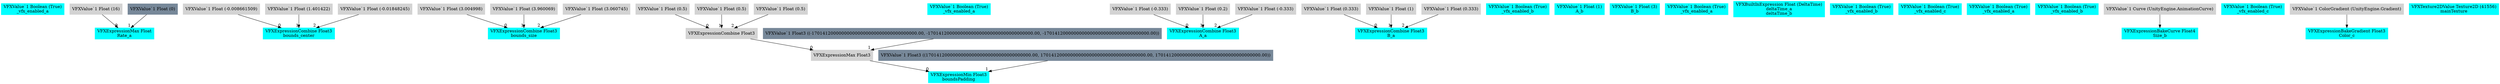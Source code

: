 digraph G {
node0 [shape="box" color="cyan" style="filled" label="VFXValue`1 Boolean (True)
_vfx_enabled_a"]
node1 [shape="box" color="cyan" style="filled" label="VFXExpressionMax Float
Rate_a"]
node2 [shape="box" color="lightgray" style="filled" label="VFXValue`1 Float (16)"]
node3 [shape="box" color="lightslategray" style="filled" label="VFXValue`1 Float (0)"]
node4 [shape="box" color="cyan" style="filled" label="VFXExpressionCombine Float3
bounds_center"]
node5 [shape="box" color="lightgray" style="filled" label="VFXValue`1 Float (-0.008661509)"]
node6 [shape="box" color="lightgray" style="filled" label="VFXValue`1 Float (1.401422)"]
node7 [shape="box" color="lightgray" style="filled" label="VFXValue`1 Float (-0.01848245)"]
node8 [shape="box" color="cyan" style="filled" label="VFXExpressionCombine Float3
bounds_size"]
node9 [shape="box" color="lightgray" style="filled" label="VFXValue`1 Float (3.004998)"]
node10 [shape="box" color="lightgray" style="filled" label="VFXValue`1 Float (3.960069)"]
node11 [shape="box" color="lightgray" style="filled" label="VFXValue`1 Float (3.060745)"]
node12 [shape="box" color="cyan" style="filled" label="VFXExpressionMin Float3
boundsPadding"]
node13 [shape="box" color="lightgray" style="filled" label="VFXExpressionMax Float3"]
node14 [shape="box" color="lightgray" style="filled" label="VFXExpressionCombine Float3"]
node15 [shape="box" color="lightgray" style="filled" label="VFXValue`1 Float (0.5)"]
node16 [shape="box" color="lightgray" style="filled" label="VFXValue`1 Float (0.5)"]
node17 [shape="box" color="lightgray" style="filled" label="VFXValue`1 Float (0.5)"]
node18 [shape="box" color="lightslategray" style="filled" label="VFXValue`1 Float3 ((-170141200000000000000000000000000000000.00, -170141200000000000000000000000000000000.00, -170141200000000000000000000000000000000.00))"]
node19 [shape="box" color="lightslategray" style="filled" label="VFXValue`1 Float3 ((170141200000000000000000000000000000000.00, 170141200000000000000000000000000000000.00, 170141200000000000000000000000000000000.00))"]
node20 [shape="box" color="cyan" style="filled" label="VFXValue`1 Boolean (True)
_vfx_enabled_a"]
node21 [shape="box" color="cyan" style="filled" label="VFXExpressionCombine Float3
A_a"]
node22 [shape="box" color="lightgray" style="filled" label="VFXValue`1 Float (-0.333)"]
node23 [shape="box" color="lightgray" style="filled" label="VFXValue`1 Float (0.2)"]
node24 [shape="box" color="lightgray" style="filled" label="VFXValue`1 Float (-0.333)"]
node25 [shape="box" color="cyan" style="filled" label="VFXExpressionCombine Float3
B_a"]
node26 [shape="box" color="lightgray" style="filled" label="VFXValue`1 Float (0.333)"]
node27 [shape="box" color="lightgray" style="filled" label="VFXValue`1 Float (1)"]
node28 [shape="box" color="lightgray" style="filled" label="VFXValue`1 Float (0.333)"]
node29 [shape="box" color="cyan" style="filled" label="VFXValue`1 Boolean (True)
_vfx_enabled_b"]
node30 [shape="box" color="cyan" style="filled" label="VFXValue`1 Float (1)
A_b"]
node31 [shape="box" color="cyan" style="filled" label="VFXValue`1 Float (3)
B_b"]
node32 [shape="box" color="cyan" style="filled" label="VFXValue`1 Boolean (True)
_vfx_enabled_a"]
node33 [shape="box" color="cyan" style="filled" label="VFXBuiltInExpression Float (DeltaTime)
deltaTime_a
deltaTime_b"]
node34 [shape="box" color="cyan" style="filled" label="VFXValue`1 Boolean (True)
_vfx_enabled_b"]
node35 [shape="box" color="cyan" style="filled" label="VFXValue`1 Boolean (True)
_vfx_enabled_c"]
node36 [shape="box" color="cyan" style="filled" label="VFXValue`1 Boolean (True)
_vfx_enabled_a"]
node37 [shape="box" color="cyan" style="filled" label="VFXValue`1 Boolean (True)
_vfx_enabled_b"]
node38 [shape="box" color="cyan" style="filled" label="VFXExpressionBakeCurve Float4
Size_b"]
node39 [shape="box" color="lightgray" style="filled" label="VFXValue`1 Curve (UnityEngine.AnimationCurve)"]
node40 [shape="box" color="cyan" style="filled" label="VFXValue`1 Boolean (True)
_vfx_enabled_c"]
node41 [shape="box" color="cyan" style="filled" label="VFXExpressionBakeGradient Float3
Color_c"]
node42 [shape="box" color="lightgray" style="filled" label="VFXValue`1 ColorGradient (UnityEngine.Gradient)"]
node43 [shape="box" color="cyan" style="filled" label="VFXTexture2DValue Texture2D (41556)
mainTexture"]
node2 -> node1 [headlabel="0"]
node3 -> node1 [headlabel="1"]
node5 -> node4 [headlabel="0"]
node6 -> node4 [headlabel="1"]
node7 -> node4 [headlabel="2"]
node9 -> node8 [headlabel="0"]
node10 -> node8 [headlabel="1"]
node11 -> node8 [headlabel="2"]
node13 -> node12 [headlabel="0"]
node19 -> node12 [headlabel="1"]
node14 -> node13 [headlabel="0"]
node18 -> node13 [headlabel="1"]
node15 -> node14 [headlabel="0"]
node16 -> node14 [headlabel="1"]
node17 -> node14 [headlabel="2"]
node22 -> node21 [headlabel="0"]
node23 -> node21 [headlabel="1"]
node24 -> node21 [headlabel="2"]
node26 -> node25 [headlabel="0"]
node27 -> node25 [headlabel="1"]
node28 -> node25 [headlabel="2"]
node39 -> node38 
node42 -> node41 
}
